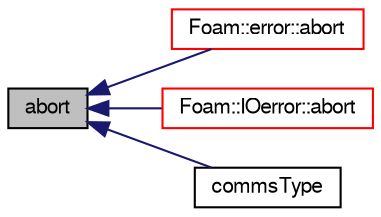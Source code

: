 digraph "abort"
{
  bgcolor="transparent";
  edge [fontname="FreeSans",fontsize="10",labelfontname="FreeSans",labelfontsize="10"];
  node [fontname="FreeSans",fontsize="10",shape=record];
  rankdir="LR";
  Node25662 [label="abort",height=0.2,width=0.4,color="black", fillcolor="grey75", style="filled", fontcolor="black"];
  Node25662 -> Node25663 [dir="back",color="midnightblue",fontsize="10",style="solid",fontname="FreeSans"];
  Node25663 [label="Foam::error::abort",height=0.2,width=0.4,color="red",URL="$a26082.html#ac54f53dc342019e8db34f4aa581a5792",tooltip="Abort : used to stop code for fatal errors. "];
  Node25662 -> Node29006 [dir="back",color="midnightblue",fontsize="10",style="solid",fontname="FreeSans"];
  Node29006 [label="Foam::IOerror::abort",height=0.2,width=0.4,color="red",URL="$a26086.html#ac54f53dc342019e8db34f4aa581a5792",tooltip="Abort : used to stop code for fatal errors. "];
  Node25662 -> Node30571 [dir="back",color="midnightblue",fontsize="10",style="solid",fontname="FreeSans"];
  Node30571 [label="commsType",height=0.2,width=0.4,color="black",URL="$a26270.html#a196281c32ccd82813f46c7cfc6af4668",tooltip="Set the communications type of the stream. "];
}
